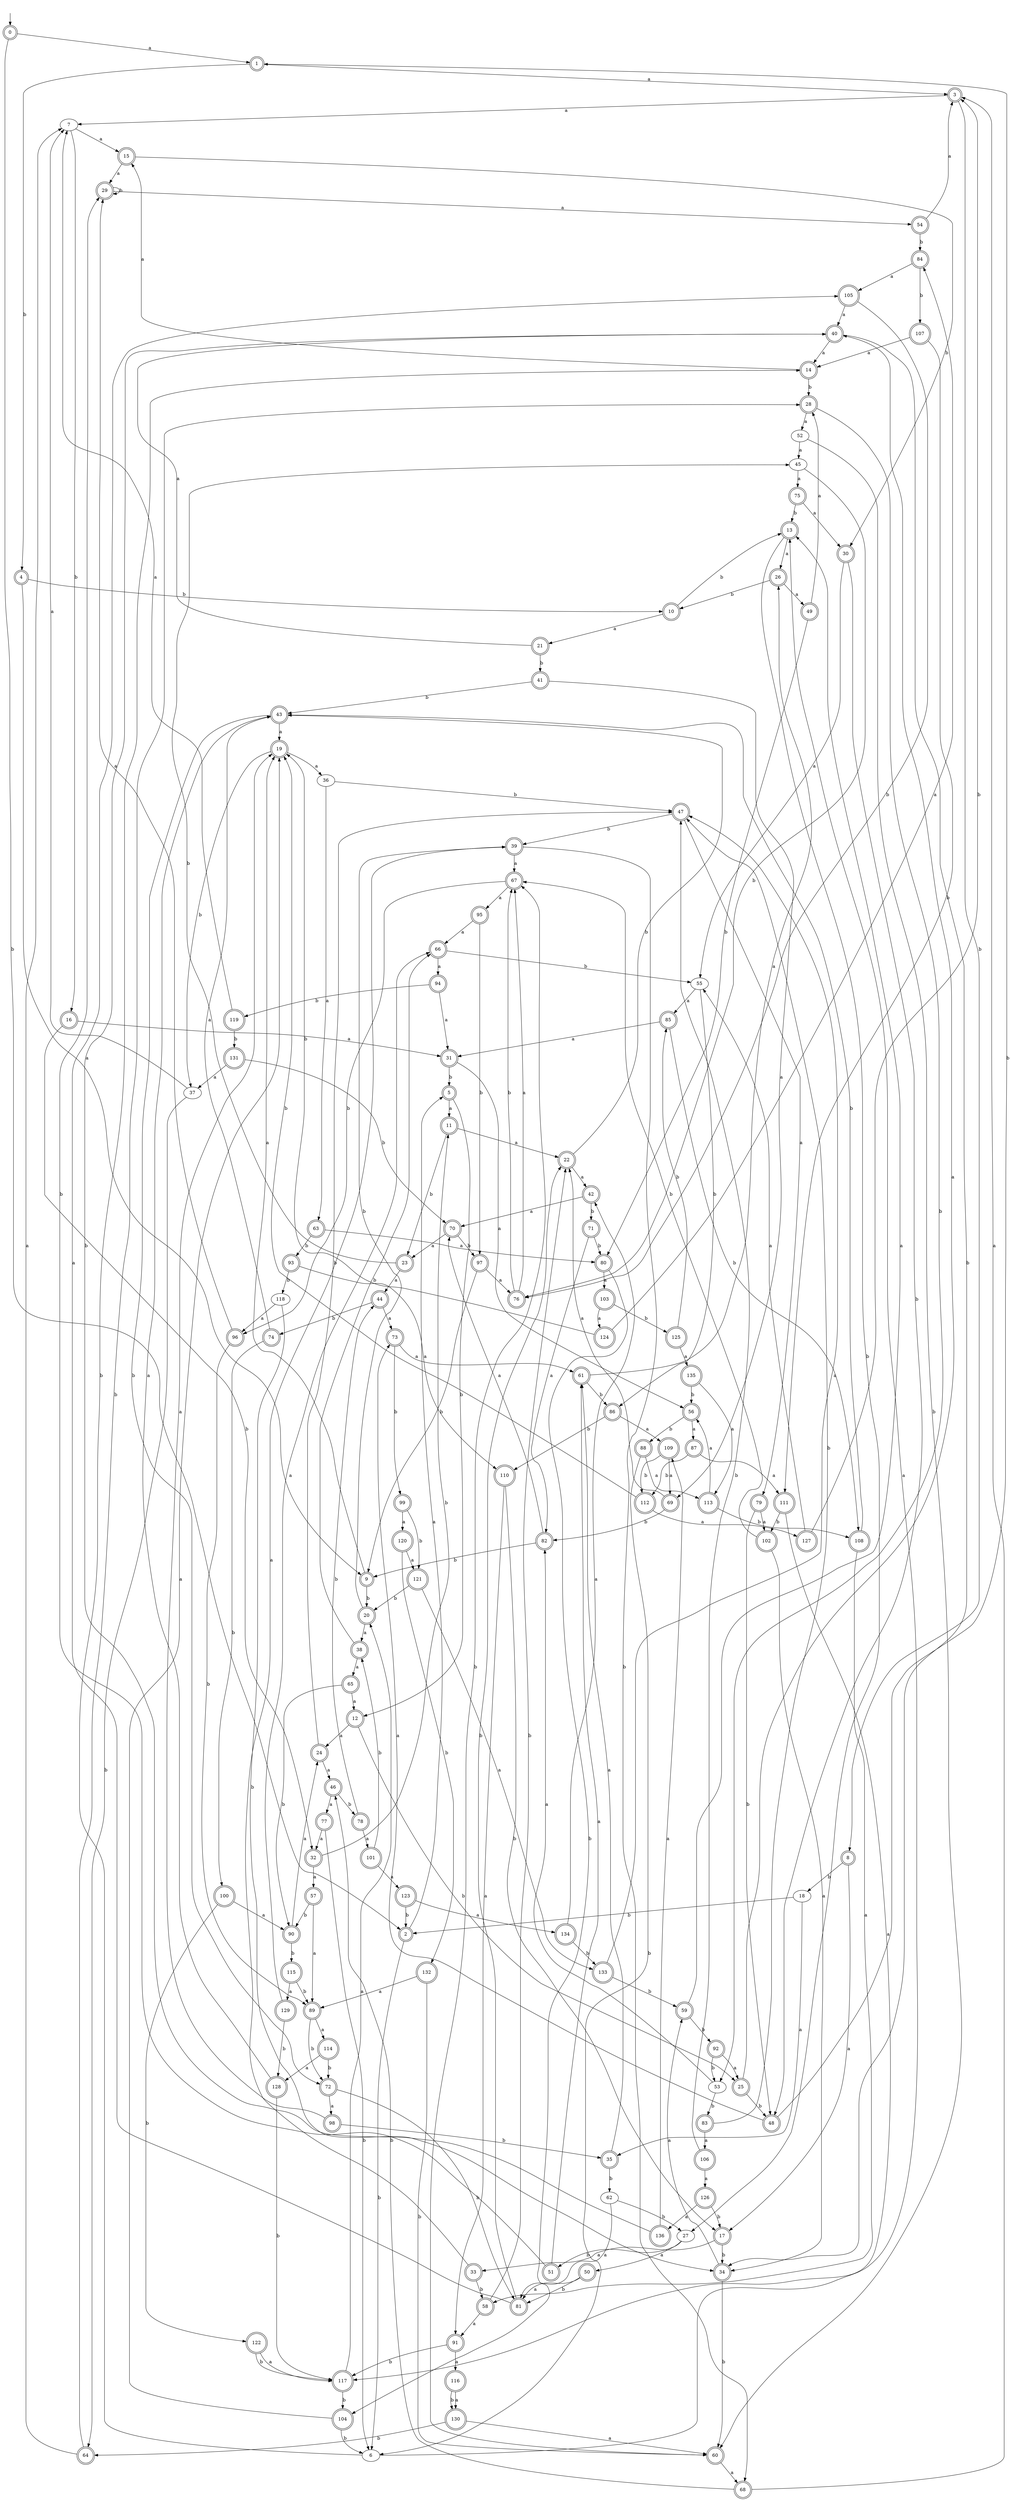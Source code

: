 digraph RandomDFA {
  __start0 [label="", shape=none];
  __start0 -> 0 [label=""];
  0 [shape=circle] [shape=doublecircle]
  0 -> 1 [label="a"]
  0 -> 2 [label="b"]
  1 [shape=doublecircle]
  1 -> 3 [label="a"]
  1 -> 4 [label="b"]
  2 [shape=doublecircle]
  2 -> 5 [label="a"]
  2 -> 6 [label="b"]
  3 [shape=doublecircle]
  3 -> 7 [label="a"]
  3 -> 8 [label="b"]
  4 [shape=doublecircle]
  4 -> 9 [label="a"]
  4 -> 10 [label="b"]
  5 [shape=doublecircle]
  5 -> 11 [label="a"]
  5 -> 12 [label="b"]
  6
  6 -> 13 [label="a"]
  6 -> 14 [label="b"]
  7
  7 -> 15 [label="a"]
  7 -> 16 [label="b"]
  8 [shape=doublecircle]
  8 -> 17 [label="a"]
  8 -> 18 [label="b"]
  9 [shape=doublecircle]
  9 -> 19 [label="a"]
  9 -> 20 [label="b"]
  10 [shape=doublecircle]
  10 -> 21 [label="a"]
  10 -> 13 [label="b"]
  11 [shape=doublecircle]
  11 -> 22 [label="a"]
  11 -> 23 [label="b"]
  12 [shape=doublecircle]
  12 -> 24 [label="a"]
  12 -> 25 [label="b"]
  13 [shape=doublecircle]
  13 -> 26 [label="a"]
  13 -> 27 [label="b"]
  14 [shape=doublecircle]
  14 -> 15 [label="a"]
  14 -> 28 [label="b"]
  15 [shape=doublecircle]
  15 -> 29 [label="a"]
  15 -> 30 [label="b"]
  16 [shape=doublecircle]
  16 -> 31 [label="a"]
  16 -> 32 [label="b"]
  17 [shape=doublecircle]
  17 -> 33 [label="a"]
  17 -> 34 [label="b"]
  18
  18 -> 35 [label="a"]
  18 -> 2 [label="b"]
  19 [shape=doublecircle]
  19 -> 36 [label="a"]
  19 -> 37 [label="b"]
  20 [shape=doublecircle]
  20 -> 38 [label="a"]
  20 -> 39 [label="b"]
  21 [shape=doublecircle]
  21 -> 40 [label="a"]
  21 -> 41 [label="b"]
  22 [shape=doublecircle]
  22 -> 42 [label="a"]
  22 -> 43 [label="b"]
  23 [shape=doublecircle]
  23 -> 44 [label="a"]
  23 -> 45 [label="b"]
  24 [shape=doublecircle]
  24 -> 46 [label="a"]
  24 -> 47 [label="b"]
  25 [shape=doublecircle]
  25 -> 40 [label="a"]
  25 -> 48 [label="b"]
  26 [shape=doublecircle]
  26 -> 49 [label="a"]
  26 -> 10 [label="b"]
  27
  27 -> 50 [label="a"]
  27 -> 51 [label="b"]
  28 [shape=doublecircle]
  28 -> 52 [label="a"]
  28 -> 53 [label="b"]
  29 [shape=doublecircle]
  29 -> 54 [label="a"]
  29 -> 29 [label="b"]
  30 [shape=doublecircle]
  30 -> 55 [label="a"]
  30 -> 48 [label="b"]
  31 [shape=doublecircle]
  31 -> 56 [label="a"]
  31 -> 5 [label="b"]
  32 [shape=doublecircle]
  32 -> 57 [label="a"]
  32 -> 11 [label="b"]
  33 [shape=doublecircle]
  33 -> 39 [label="a"]
  33 -> 58 [label="b"]
  34 [shape=doublecircle]
  34 -> 59 [label="a"]
  34 -> 60 [label="b"]
  35 [shape=doublecircle]
  35 -> 61 [label="a"]
  35 -> 62 [label="b"]
  36
  36 -> 63 [label="a"]
  36 -> 47 [label="b"]
  37
  37 -> 7 [label="a"]
  37 -> 64 [label="b"]
  38 [shape=doublecircle]
  38 -> 65 [label="a"]
  38 -> 66 [label="b"]
  39 [shape=doublecircle]
  39 -> 67 [label="a"]
  39 -> 68 [label="b"]
  40 [shape=doublecircle]
  40 -> 14 [label="a"]
  40 -> 34 [label="b"]
  41 [shape=doublecircle]
  41 -> 69 [label="a"]
  41 -> 43 [label="b"]
  42 [shape=doublecircle]
  42 -> 70 [label="a"]
  42 -> 71 [label="b"]
  43 [shape=doublecircle]
  43 -> 19 [label="a"]
  43 -> 72 [label="b"]
  44 [shape=doublecircle]
  44 -> 73 [label="a"]
  44 -> 74 [label="b"]
  45
  45 -> 75 [label="a"]
  45 -> 76 [label="b"]
  46 [shape=doublecircle]
  46 -> 77 [label="a"]
  46 -> 78 [label="b"]
  47 [shape=doublecircle]
  47 -> 79 [label="a"]
  47 -> 39 [label="b"]
  48 [shape=doublecircle]
  48 -> 73 [label="a"]
  48 -> 1 [label="b"]
  49 [shape=doublecircle]
  49 -> 28 [label="a"]
  49 -> 80 [label="b"]
  50 [shape=doublecircle]
  50 -> 81 [label="a"]
  50 -> 81 [label="b"]
  51 [shape=doublecircle]
  51 -> 61 [label="a"]
  51 -> 29 [label="b"]
  52
  52 -> 45 [label="a"]
  52 -> 60 [label="b"]
  53
  53 -> 82 [label="a"]
  53 -> 83 [label="b"]
  54 [shape=doublecircle]
  54 -> 3 [label="a"]
  54 -> 84 [label="b"]
  55
  55 -> 85 [label="a"]
  55 -> 86 [label="b"]
  56 [shape=doublecircle]
  56 -> 87 [label="a"]
  56 -> 88 [label="b"]
  57 [shape=doublecircle]
  57 -> 89 [label="a"]
  57 -> 90 [label="b"]
  58 [shape=doublecircle]
  58 -> 91 [label="a"]
  58 -> 22 [label="b"]
  59 [shape=doublecircle]
  59 -> 13 [label="a"]
  59 -> 92 [label="b"]
  60 [shape=doublecircle]
  60 -> 68 [label="a"]
  60 -> 67 [label="b"]
  61 [shape=doublecircle]
  61 -> 26 [label="a"]
  61 -> 86 [label="b"]
  62
  62 -> 81 [label="a"]
  62 -> 27 [label="b"]
  63 [shape=doublecircle]
  63 -> 80 [label="a"]
  63 -> 93 [label="b"]
  64 [shape=doublecircle]
  64 -> 7 [label="a"]
  64 -> 28 [label="b"]
  65 [shape=doublecircle]
  65 -> 12 [label="a"]
  65 -> 90 [label="b"]
  66 [shape=doublecircle]
  66 -> 94 [label="a"]
  66 -> 55 [label="b"]
  67 [shape=doublecircle]
  67 -> 95 [label="a"]
  67 -> 96 [label="b"]
  68 [shape=doublecircle]
  68 -> 3 [label="a"]
  68 -> 46 [label="b"]
  69 [shape=doublecircle]
  69 -> 22 [label="a"]
  69 -> 82 [label="b"]
  70 [shape=doublecircle]
  70 -> 23 [label="a"]
  70 -> 97 [label="b"]
  71 [shape=doublecircle]
  71 -> 82 [label="a"]
  71 -> 80 [label="b"]
  72 [shape=doublecircle]
  72 -> 98 [label="a"]
  72 -> 81 [label="b"]
  73 [shape=doublecircle]
  73 -> 61 [label="a"]
  73 -> 99 [label="b"]
  74 [shape=doublecircle]
  74 -> 43 [label="a"]
  74 -> 100 [label="b"]
  75 [shape=doublecircle]
  75 -> 30 [label="a"]
  75 -> 13 [label="b"]
  76 [shape=doublecircle]
  76 -> 67 [label="a"]
  76 -> 67 [label="b"]
  77 [shape=doublecircle]
  77 -> 32 [label="a"]
  77 -> 6 [label="b"]
  78 [shape=doublecircle]
  78 -> 101 [label="a"]
  78 -> 44 [label="b"]
  79 [shape=doublecircle]
  79 -> 102 [label="a"]
  79 -> 48 [label="b"]
  80 [shape=doublecircle]
  80 -> 103 [label="a"]
  80 -> 104 [label="b"]
  81 [shape=doublecircle]
  81 -> 105 [label="a"]
  81 -> 22 [label="b"]
  82 [shape=doublecircle]
  82 -> 70 [label="a"]
  82 -> 9 [label="b"]
  83 [shape=doublecircle]
  83 -> 106 [label="a"]
  83 -> 47 [label="b"]
  84 [shape=doublecircle]
  84 -> 105 [label="a"]
  84 -> 107 [label="b"]
  85 [shape=doublecircle]
  85 -> 31 [label="a"]
  85 -> 108 [label="b"]
  86 [shape=doublecircle]
  86 -> 109 [label="a"]
  86 -> 110 [label="b"]
  87 [shape=doublecircle]
  87 -> 111 [label="a"]
  87 -> 112 [label="b"]
  88 [shape=doublecircle]
  88 -> 113 [label="a"]
  88 -> 6 [label="b"]
  89 [shape=doublecircle]
  89 -> 114 [label="a"]
  89 -> 72 [label="b"]
  90 [shape=doublecircle]
  90 -> 24 [label="a"]
  90 -> 115 [label="b"]
  91 [shape=doublecircle]
  91 -> 116 [label="a"]
  91 -> 117 [label="b"]
  92 [shape=doublecircle]
  92 -> 25 [label="a"]
  92 -> 53 [label="b"]
  93 [shape=doublecircle]
  93 -> 110 [label="a"]
  93 -> 118 [label="b"]
  94 [shape=doublecircle]
  94 -> 31 [label="a"]
  94 -> 119 [label="b"]
  95 [shape=doublecircle]
  95 -> 66 [label="a"]
  95 -> 97 [label="b"]
  96 [shape=doublecircle]
  96 -> 29 [label="a"]
  96 -> 89 [label="b"]
  97 [shape=doublecircle]
  97 -> 76 [label="a"]
  97 -> 9 [label="b"]
  98 [shape=doublecircle]
  98 -> 19 [label="a"]
  98 -> 35 [label="b"]
  99 [shape=doublecircle]
  99 -> 120 [label="a"]
  99 -> 121 [label="b"]
  100 [shape=doublecircle]
  100 -> 90 [label="a"]
  100 -> 122 [label="b"]
  101 [shape=doublecircle]
  101 -> 123 [label="a"]
  101 -> 38 [label="b"]
  102 [shape=doublecircle]
  102 -> 34 [label="a"]
  102 -> 67 [label="b"]
  103 [shape=doublecircle]
  103 -> 124 [label="a"]
  103 -> 125 [label="b"]
  104 [shape=doublecircle]
  104 -> 19 [label="a"]
  104 -> 6 [label="b"]
  105 [shape=doublecircle]
  105 -> 40 [label="a"]
  105 -> 76 [label="b"]
  106 [shape=doublecircle]
  106 -> 126 [label="a"]
  106 -> 47 [label="b"]
  107 [shape=doublecircle]
  107 -> 14 [label="a"]
  107 -> 111 [label="b"]
  108 [shape=doublecircle]
  108 -> 58 [label="a"]
  108 -> 43 [label="b"]
  109 [shape=doublecircle]
  109 -> 69 [label="a"]
  109 -> 112 [label="b"]
  110 [shape=doublecircle]
  110 -> 91 [label="a"]
  110 -> 17 [label="b"]
  111 [shape=doublecircle]
  111 -> 117 [label="a"]
  111 -> 102 [label="b"]
  112 [shape=doublecircle]
  112 -> 127 [label="a"]
  112 -> 19 [label="b"]
  113 [shape=doublecircle]
  113 -> 56 [label="a"]
  113 -> 108 [label="b"]
  114 [shape=doublecircle]
  114 -> 128 [label="a"]
  114 -> 72 [label="b"]
  115 [shape=doublecircle]
  115 -> 129 [label="a"]
  115 -> 89 [label="b"]
  116 [shape=doublecircle]
  116 -> 130 [label="a"]
  116 -> 130 [label="b"]
  117 [shape=doublecircle]
  117 -> 20 [label="a"]
  117 -> 104 [label="b"]
  118
  118 -> 96 [label="a"]
  118 -> 34 [label="b"]
  119 [shape=doublecircle]
  119 -> 7 [label="a"]
  119 -> 131 [label="b"]
  120 [shape=doublecircle]
  120 -> 121 [label="a"]
  120 -> 132 [label="b"]
  121 [shape=doublecircle]
  121 -> 133 [label="a"]
  121 -> 20 [label="b"]
  122 [shape=doublecircle]
  122 -> 117 [label="a"]
  122 -> 117 [label="b"]
  123 [shape=doublecircle]
  123 -> 134 [label="a"]
  123 -> 2 [label="b"]
  124 [shape=doublecircle]
  124 -> 84 [label="a"]
  124 -> 19 [label="b"]
  125 [shape=doublecircle]
  125 -> 135 [label="a"]
  125 -> 85 [label="b"]
  126 [shape=doublecircle]
  126 -> 136 [label="a"]
  126 -> 17 [label="b"]
  127 [shape=doublecircle]
  127 -> 55 [label="a"]
  127 -> 3 [label="b"]
  128 [shape=doublecircle]
  128 -> 43 [label="a"]
  128 -> 117 [label="b"]
  129 [shape=doublecircle]
  129 -> 66 [label="a"]
  129 -> 128 [label="b"]
  130 [shape=doublecircle]
  130 -> 60 [label="a"]
  130 -> 64 [label="b"]
  131 [shape=doublecircle]
  131 -> 37 [label="a"]
  131 -> 70 [label="b"]
  132 [shape=doublecircle]
  132 -> 89 [label="a"]
  132 -> 60 [label="b"]
  133 [shape=doublecircle]
  133 -> 47 [label="a"]
  133 -> 59 [label="b"]
  134 [shape=doublecircle]
  134 -> 42 [label="a"]
  134 -> 133 [label="b"]
  135 [shape=doublecircle]
  135 -> 113 [label="a"]
  135 -> 56 [label="b"]
  136 [shape=doublecircle]
  136 -> 109 [label="a"]
  136 -> 40 [label="b"]
}
